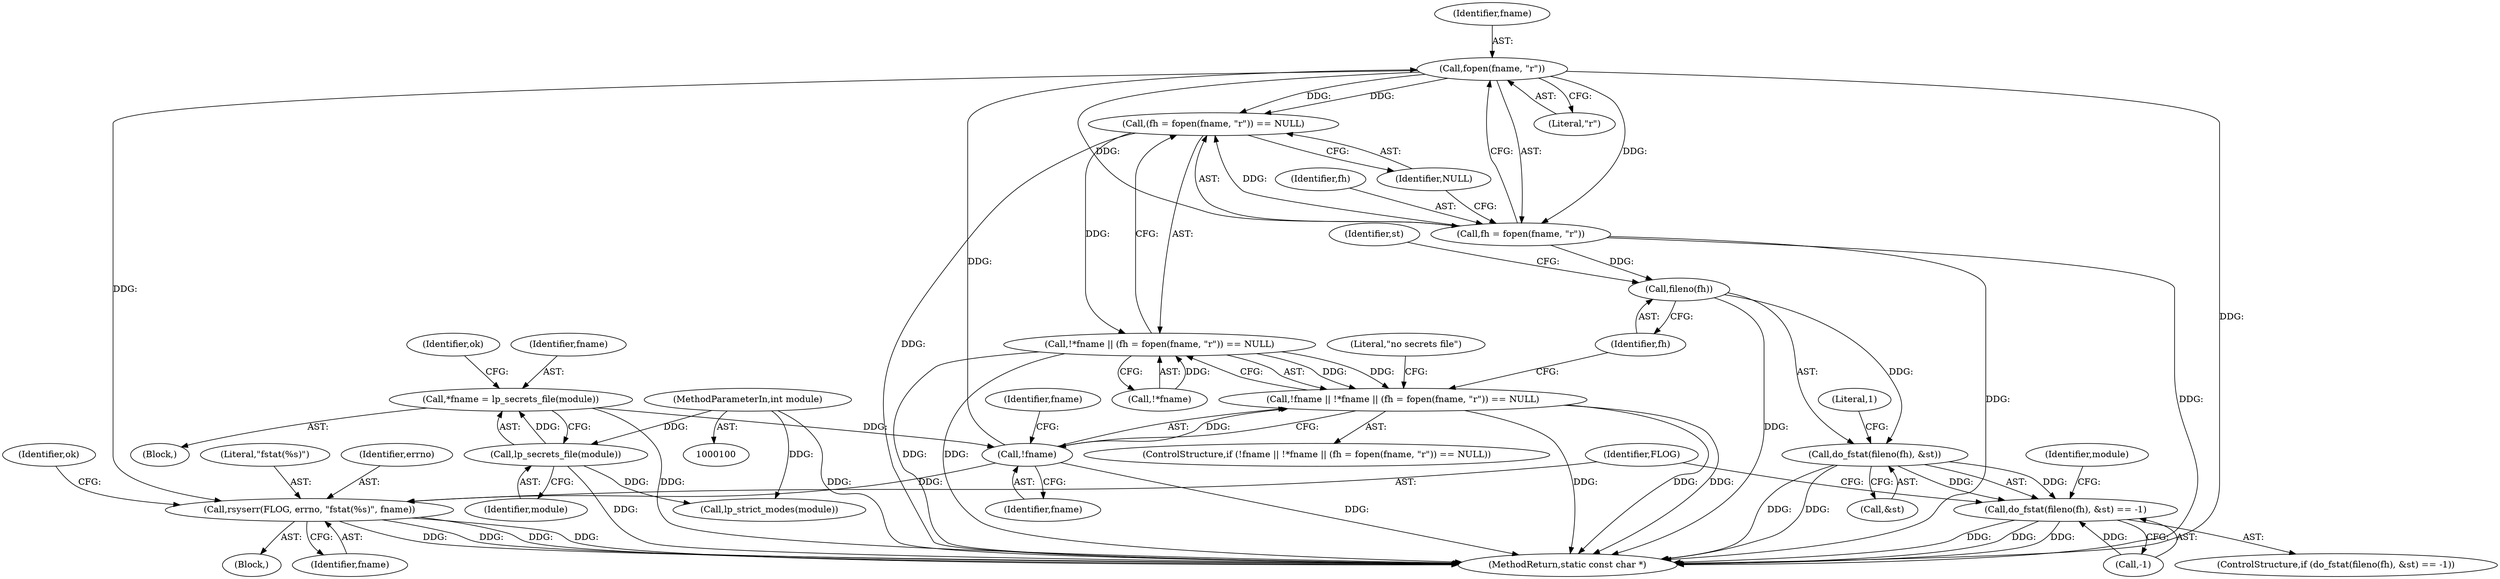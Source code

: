 digraph "0_samba_0dedfbce2c1b851684ba658861fe9d620636c56a@API" {
"1000145" [label="(Call,fopen(fname, \"r\"))"];
"1000136" [label="(Call,!fname)"];
"1000110" [label="(Call,*fname = lp_secrets_file(module))"];
"1000112" [label="(Call,lp_secrets_file(module))"];
"1000101" [label="(MethodParameterIn,int module)"];
"1000142" [label="(Call,(fh = fopen(fname, \"r\")) == NULL)"];
"1000138" [label="(Call,!*fname || (fh = fopen(fname, \"r\")) == NULL)"];
"1000135" [label="(Call,!fname || !*fname || (fh = fopen(fname, \"r\")) == NULL)"];
"1000143" [label="(Call,fh = fopen(fname, \"r\"))"];
"1000154" [label="(Call,fileno(fh))"];
"1000153" [label="(Call,do_fstat(fileno(fh), &st))"];
"1000152" [label="(Call,do_fstat(fileno(fh), &st) == -1)"];
"1000161" [label="(Call,rsyserr(FLOG, errno, \"fstat(%s)\", fname))"];
"1000143" [label="(Call,fh = fopen(fname, \"r\"))"];
"1000161" [label="(Call,rsyserr(FLOG, errno, \"fstat(%s)\", fname))"];
"1000156" [label="(Call,&st)"];
"1000137" [label="(Identifier,fname)"];
"1000150" [label="(Literal,\"no secrets file\")"];
"1000141" [label="(Identifier,fname)"];
"1000134" [label="(ControlStructure,if (!fname || !*fname || (fh = fopen(fname, \"r\")) == NULL))"];
"1000155" [label="(Identifier,fh)"];
"1000152" [label="(Call,do_fstat(fileno(fh), &st) == -1)"];
"1000164" [label="(Literal,\"fstat(%s)\")"];
"1000159" [label="(Literal,1)"];
"1000198" [label="(MethodReturn,static const char *)"];
"1000142" [label="(Call,(fh = fopen(fname, \"r\")) == NULL)"];
"1000110" [label="(Call,*fname = lp_secrets_file(module))"];
"1000162" [label="(Identifier,FLOG)"];
"1000145" [label="(Call,fopen(fname, \"r\"))"];
"1000171" [label="(Call,lp_strict_modes(module))"];
"1000138" [label="(Call,!*fname || (fh = fopen(fname, \"r\")) == NULL)"];
"1000157" [label="(Identifier,st)"];
"1000144" [label="(Identifier,fh)"];
"1000117" [label="(Identifier,ok)"];
"1000135" [label="(Call,!fname || !*fname || (fh = fopen(fname, \"r\")) == NULL)"];
"1000146" [label="(Identifier,fname)"];
"1000106" [label="(Block,)"];
"1000112" [label="(Call,lp_secrets_file(module))"];
"1000111" [label="(Identifier,fname)"];
"1000101" [label="(MethodParameterIn,int module)"];
"1000139" [label="(Call,!*fname)"];
"1000158" [label="(Call,-1)"];
"1000148" [label="(Identifier,NULL)"];
"1000163" [label="(Identifier,errno)"];
"1000113" [label="(Identifier,module)"];
"1000153" [label="(Call,do_fstat(fileno(fh), &st))"];
"1000154" [label="(Call,fileno(fh))"];
"1000172" [label="(Identifier,module)"];
"1000147" [label="(Literal,\"r\")"];
"1000160" [label="(Block,)"];
"1000167" [label="(Identifier,ok)"];
"1000151" [label="(ControlStructure,if (do_fstat(fileno(fh), &st) == -1))"];
"1000165" [label="(Identifier,fname)"];
"1000136" [label="(Call,!fname)"];
"1000145" -> "1000143"  [label="AST: "];
"1000145" -> "1000147"  [label="CFG: "];
"1000146" -> "1000145"  [label="AST: "];
"1000147" -> "1000145"  [label="AST: "];
"1000143" -> "1000145"  [label="CFG: "];
"1000145" -> "1000198"  [label="DDG: "];
"1000145" -> "1000142"  [label="DDG: "];
"1000145" -> "1000142"  [label="DDG: "];
"1000145" -> "1000143"  [label="DDG: "];
"1000145" -> "1000143"  [label="DDG: "];
"1000136" -> "1000145"  [label="DDG: "];
"1000145" -> "1000161"  [label="DDG: "];
"1000136" -> "1000135"  [label="AST: "];
"1000136" -> "1000137"  [label="CFG: "];
"1000137" -> "1000136"  [label="AST: "];
"1000141" -> "1000136"  [label="CFG: "];
"1000135" -> "1000136"  [label="CFG: "];
"1000136" -> "1000198"  [label="DDG: "];
"1000136" -> "1000135"  [label="DDG: "];
"1000110" -> "1000136"  [label="DDG: "];
"1000136" -> "1000161"  [label="DDG: "];
"1000110" -> "1000106"  [label="AST: "];
"1000110" -> "1000112"  [label="CFG: "];
"1000111" -> "1000110"  [label="AST: "];
"1000112" -> "1000110"  [label="AST: "];
"1000117" -> "1000110"  [label="CFG: "];
"1000110" -> "1000198"  [label="DDG: "];
"1000112" -> "1000110"  [label="DDG: "];
"1000112" -> "1000113"  [label="CFG: "];
"1000113" -> "1000112"  [label="AST: "];
"1000112" -> "1000198"  [label="DDG: "];
"1000101" -> "1000112"  [label="DDG: "];
"1000112" -> "1000171"  [label="DDG: "];
"1000101" -> "1000100"  [label="AST: "];
"1000101" -> "1000198"  [label="DDG: "];
"1000101" -> "1000171"  [label="DDG: "];
"1000142" -> "1000138"  [label="AST: "];
"1000142" -> "1000148"  [label="CFG: "];
"1000143" -> "1000142"  [label="AST: "];
"1000148" -> "1000142"  [label="AST: "];
"1000138" -> "1000142"  [label="CFG: "];
"1000142" -> "1000198"  [label="DDG: "];
"1000142" -> "1000138"  [label="DDG: "];
"1000143" -> "1000142"  [label="DDG: "];
"1000138" -> "1000135"  [label="AST: "];
"1000138" -> "1000139"  [label="CFG: "];
"1000139" -> "1000138"  [label="AST: "];
"1000135" -> "1000138"  [label="CFG: "];
"1000138" -> "1000198"  [label="DDG: "];
"1000138" -> "1000198"  [label="DDG: "];
"1000138" -> "1000135"  [label="DDG: "];
"1000138" -> "1000135"  [label="DDG: "];
"1000139" -> "1000138"  [label="DDG: "];
"1000135" -> "1000134"  [label="AST: "];
"1000150" -> "1000135"  [label="CFG: "];
"1000155" -> "1000135"  [label="CFG: "];
"1000135" -> "1000198"  [label="DDG: "];
"1000135" -> "1000198"  [label="DDG: "];
"1000135" -> "1000198"  [label="DDG: "];
"1000144" -> "1000143"  [label="AST: "];
"1000148" -> "1000143"  [label="CFG: "];
"1000143" -> "1000198"  [label="DDG: "];
"1000143" -> "1000198"  [label="DDG: "];
"1000143" -> "1000154"  [label="DDG: "];
"1000154" -> "1000153"  [label="AST: "];
"1000154" -> "1000155"  [label="CFG: "];
"1000155" -> "1000154"  [label="AST: "];
"1000157" -> "1000154"  [label="CFG: "];
"1000154" -> "1000198"  [label="DDG: "];
"1000154" -> "1000153"  [label="DDG: "];
"1000153" -> "1000152"  [label="AST: "];
"1000153" -> "1000156"  [label="CFG: "];
"1000156" -> "1000153"  [label="AST: "];
"1000159" -> "1000153"  [label="CFG: "];
"1000153" -> "1000198"  [label="DDG: "];
"1000153" -> "1000198"  [label="DDG: "];
"1000153" -> "1000152"  [label="DDG: "];
"1000153" -> "1000152"  [label="DDG: "];
"1000152" -> "1000151"  [label="AST: "];
"1000152" -> "1000158"  [label="CFG: "];
"1000158" -> "1000152"  [label="AST: "];
"1000162" -> "1000152"  [label="CFG: "];
"1000172" -> "1000152"  [label="CFG: "];
"1000152" -> "1000198"  [label="DDG: "];
"1000152" -> "1000198"  [label="DDG: "];
"1000152" -> "1000198"  [label="DDG: "];
"1000158" -> "1000152"  [label="DDG: "];
"1000161" -> "1000160"  [label="AST: "];
"1000161" -> "1000165"  [label="CFG: "];
"1000162" -> "1000161"  [label="AST: "];
"1000163" -> "1000161"  [label="AST: "];
"1000164" -> "1000161"  [label="AST: "];
"1000165" -> "1000161"  [label="AST: "];
"1000167" -> "1000161"  [label="CFG: "];
"1000161" -> "1000198"  [label="DDG: "];
"1000161" -> "1000198"  [label="DDG: "];
"1000161" -> "1000198"  [label="DDG: "];
"1000161" -> "1000198"  [label="DDG: "];
}
